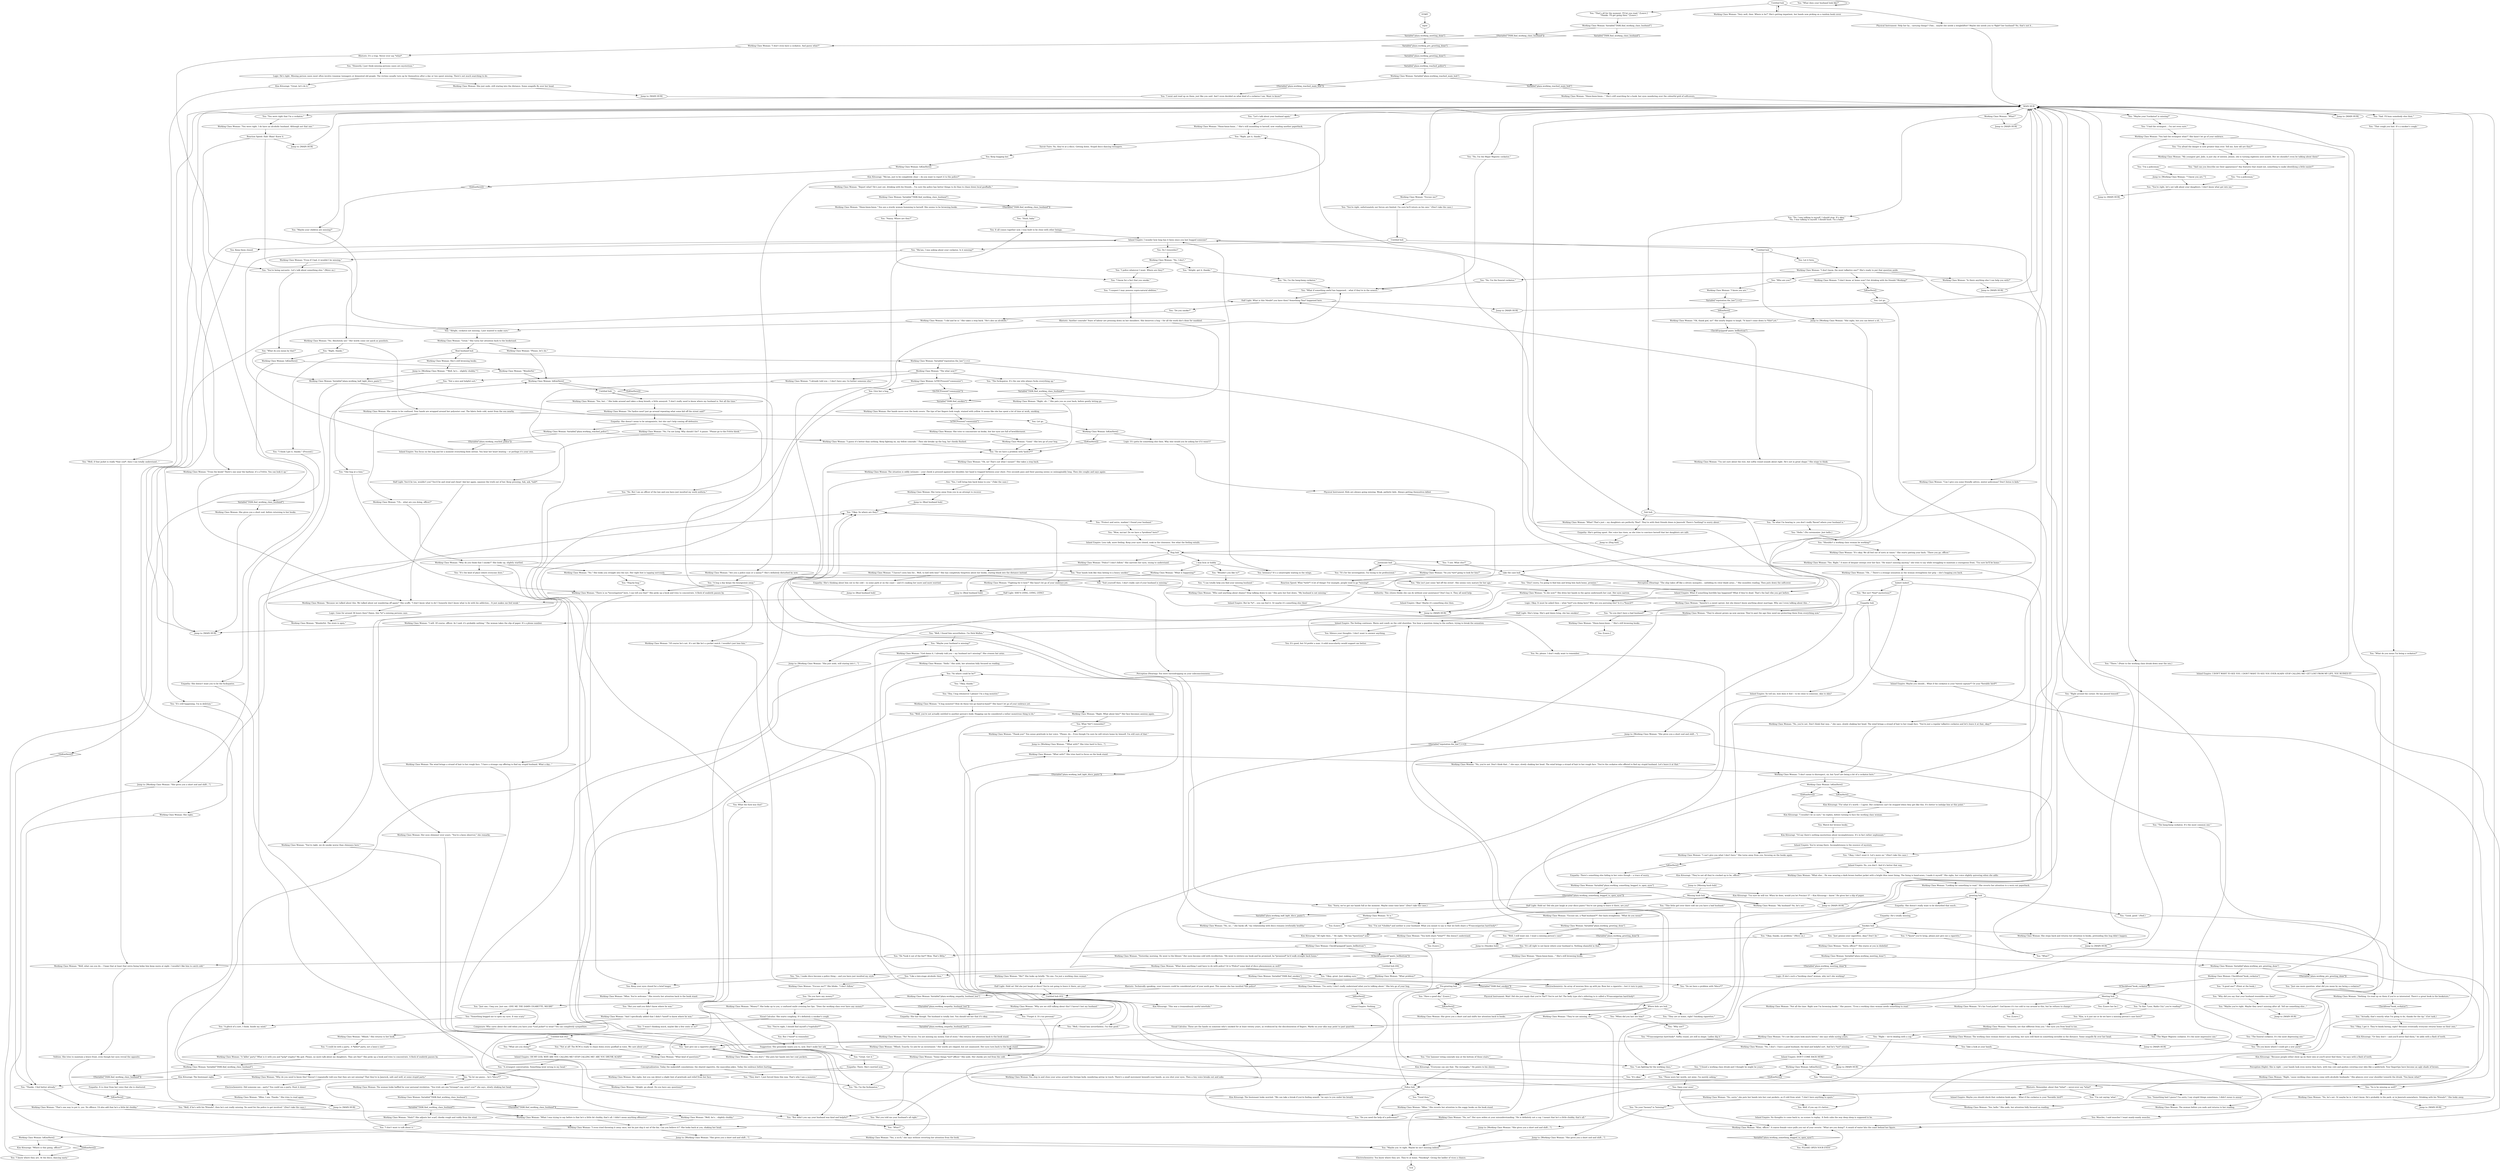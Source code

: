 # PLAZA / WORKING CLASS WOMAN
# [Aimée.] A dialogue with a woman who has a job. And a husband. And kids.
# ==================================================
digraph G {
	  0 [label="START"];
	  1 [label="input"];
	  2 [label="Empathy: She has though. The husband is totally lost. You should tell her that it's okay."];
	  3 [label="Jump to: [MAIN HUB]"];
	  4 [label="Jump to: [Real husband hub]"];
	  5 [label="Inland Empire: But he *is*... you can feel it. Or maybe it's something else then!"];
	  6 [label="Working Class Woman: IsKimHere()"];
	  7 [label="IsKimHere()", shape=diamond];
	  8 [label="!(IsKimHere())", shape=diamond];
	  9 [label="Kim Kitsuragi: \"For what it's worth -- I agree. But cockatoos can't be stopped when they get like this. It's better to indulge him at this point.\""];
	  10 [label="Physical Instrument: Kids are always going missing. Weak, pathetic kids. Always getting themselves killed."];
	  11 [label="Working Class Woman: \"Some things *are* officer.\" She nods. Her cheeks are red from the cold."];
	  12 [label="Working Class Woman: Variable[\"TASK.find_working_class_husband\"]"];
	  13 [label="Variable[\"TASK.find_working_class_husband\"]", shape=diamond];
	  14 [label="!(Variable[\"TASK.find_working_class_husband\"])", shape=diamond];
	  15 [label="You: \"Alright, got it, thanks.\""];
	  16 [label="You: \"Right, thanks.\""];
	  17 [label="You: \"The fuckupatoo. It's the one who always fucks everything up.\""];
	  18 [label="You: Do I remember?"];
	  19 [label="Working Class Woman: \"Sorry, officer?\" She stares at you in disbelief."];
	  20 [label="Working Class Woman: \"You both share *what*?\" She doesn't understand."];
	  21 [label="Working Class Woman: \"A hug monster? How do these two go hand-in-hand?\" She hasn't let go of your embrace yet."];
	  22 [label="You: \"So you don't have a bad husband?\""];
	  23 [label="You: \"But isn't *that* mysterious?\""];
	  24 [label="Inland Empire: No thoughts to come back to, no scenes to replay.. It feels calm the way deep sleep is supposed to be."];
	  25 [label="You: \"No, I was talking to myself. I should stop. It's okay.\"\n\"No, I was talking to myself. I should hush. I'm a baby.\""];
	  26 [label="Working Class Woman: \"Nothing. Go read up on them if you're so interested. There's a great book in the bookstore.\""];
	  27 [label="Jump to: [MAIN HUB]"];
	  28 [label="Jump to: [MAIN HUB]"];
	  29 [label="Working Class Woman: She gives you a short nod, before returning to her books."];
	  30 [label="Pre-greeting hub"];
	  31 [label="Working Class Woman: \"Annette's a sweet sprout, but she doesn't know anything about marriage. Why am I even talking about this...\""];
	  32 [label="You: \"Suit yourself then. I don't really care if your husband is missing.\""];
	  33 [label="Working Class Woman: \"My youngest girl, Jolie, is just shy of sixteen. Jennie, she is turning eighteen next month. But we shouldn't even be talking about them!\""];
	  34 [label="You: \"I *know* you're lying, please just give me a cigarette.\""];
	  35 [label="Hug hub"];
	  36 [label="You: Let go."];
	  37 [label="You: Silence your thoughts. I don't want to answer anything."];
	  38 [label="Working Class Woman: \"Khm, officer.\" A coarse female voice pulls you out of your reverie. \"What are you doing?\" A swash of water hits the coast behind her figure."];
	  39 [label="You: \"Well, I found him nevertheless. I'm that good.\""];
	  40 [label="Inland Empire: You're wrong there. Incompleteness is the essence of mystery."];
	  41 [label="You: [Leave.]"];
	  42 [label="You: \"It's for the investigation. I'm trying to be professional.\""];
	  43 [label="You: \"No, I'm the funeral cockatoo.\""];
	  44 [label="Working Class Woman: \"And I specifically added that I didn't *need* to know where he was.\""];
	  45 [label="You: [Leave.]"];
	  46 [label="Working Class Woman: \"What with?\" She tries hard to focus on the book stand."];
	  47 [label="Inland Empire: I wonder how long has it been since you last hugged someone?"];
	  48 [label="Working Class Woman: \"No, no!\" Her eyes widen at your misunderstanding. \"He is definitely not a cop. I meant that he's a little chubby, that's all.\""];
	  49 [label="Working Class Woman: \"You're right, we do smoke worse than chimneys here.\""];
	  50 [label="You: \"Your hands look like they belong to a heavy smoker.\""];
	  51 [label="Working Class Woman: \"Hmm-hmm-hmm...\" She's still searching for a book, her eyes wandering over the colourful grid of softcovers."];
	  52 [label="Empathy: She doesn't mean to be antagonistic, but she can't help coming off defensive."];
	  53 [label="Jump to: [Working Class Woman: \"She gives you a short nod and shift...\"]"];
	  54 [label="Empathy: She's getting upset. Her voice has risen, as she tries to convince herself that her daughters are safe."];
	  55 [label="You: \"I wasn't thinking much, maybe like a few cents or so?\""];
	  56 [label="You: \"You're right, I should find myself a *capitalist*!\""];
	  57 [label="You: \"So your *money* is *missing*?\""];
	  58 [label="You: \"Well, you're not actually entitled to another person's body. Hugging can be considered a rather monstrous thing to do.\""];
	  59 [label="Working Class Woman: \"Great.\" She turns her attention back to the bookstand."];
	  60 [label="You: \"Good, good.\" (Nod.)"];
	  61 [label="You: \"Not at all! The RCM is ready to chase down every goofball in town. We care about you!\""];
	  62 [label="Kim Kitsuragi: \"Or they don't -- and you'll never find them,\" he adds with a flash of teeth."];
	  63 [label="Working Class Woman: \"Well, what can you do... I hope that at least that extra lining helps him keep warm at night. I wouldn't like him to catch cold.\""];
	  64 [label="Missing husb hub"];
	  65 [label="Jump to: [MAIN HUB]"];
	  66 [label="You: \"Let's talk about your husband again.\""];
	  67 [label="Untitled hub"];
	  68 [label="Authority: This citizen thinks she can do without your assistance? Don't buy it. They all need help."];
	  69 [label="Reaction Speed: Hah! Blam! Knew it."];
	  70 [label="Jump to: [Working Class Woman: \"\"I know you are.\"\"]"];
	  71 [label="You: \"Maybe your children are missing?\""];
	  72 [label="You: \"Good then.\""];
	  73 [label="You: Intimacy? It's a catastrophe waiting in the wings."];
	  74 [label="You: \"So what I'm hearing is: you don't really *know* where your husband is.\""];
	  75 [label="You: \"Do we have a problem with *disco*?\""];
	  76 [label="You: \"Okay, thanks, no problem.\" (Move on.)"];
	  77 [label="You: \"This little girl over there told me you have a bad husband.\""];
	  78 [label="Working Class Woman: \"Excuse me, a *bad husband?*\" Her back straightens. \"What do you mean?\""];
	  79 [label="Police hub"];
	  80 [label="You: \"They are at home, right? Smoking cigarettes.\""];
	  81 [label="You: Take a look at your hands."];
	  82 [label="Jump to: [MAIN HUB]"];
	  83 [label="Rhetoric: Remember, about that *what* -- never-ever say *what*."];
	  84 [label="You: \"Yes, I make disco become a police thing -- and you have just insulted my style.\""];
	  85 [label="Working Class Woman: \"Money?\" She looks up to you, a confused smile crossing her lips. \"Does the working class ever have any money?\""];
	  86 [label="Visual Calculus: She starts coughing. It's definitely a smoker's cough."];
	  87 [label="Working Class Woman: \"Hmm-hmm-hmm...\" She's still browsing books."];
	  88 [label="Jump to: [Real husband hub]"];
	  89 [label="Logic: Gone for around 36 hours then? Damn, this *is* a missing persons case."];
	  90 [label="Working Class Woman: Variable[\"TASK.find_working_class_husband\"]"];
	  91 [label="Variable[\"TASK.find_working_class_husband\"]", shape=diamond];
	  92 [label="!(Variable[\"TASK.find_working_class_husband\"])", shape=diamond];
	  93 [label="You: \"I think I got it, thanks.\" (Proceed.)"];
	  94 [label="MAIN HUB"];
	  95 [label="Working Class Woman: \"No. Absolutely not.\" Her words come out quick as gunshots."];
	  96 [label="You: \"Do you need the help of a policeman?\""];
	  97 [label="Working Class Woman: \"Mhm.\" She reverts her attention to the soggy books on the book stand."];
	  98 [label="You: \"Right -- we're dealing with a cop.\""];
	  99 [label="Working Class Woman: \"You had the strangest what?\" She hasn't let go of your embrace."];
	  100 [label="You: \"It's the kind of place where everyone does.\""];
	  101 [label="You: \"Just gimme your cigarettes, okay? Don't lie.\""];
	  102 [label="greeting hub"];
	  103 [label="Working Class Woman: \"Is she now?\" She dries her hands in the apron underneath her coat. Her eyes narrow."];
	  104 [label="Working Class Woman: Variable[\"plaza.working_reached_main_hub\"]"];
	  105 [label="Variable[\"plaza.working_reached_main_hub\"]", shape=diamond];
	  106 [label="!(Variable[\"plaza.working_reached_main_hub\"])", shape=diamond];
	  107 [label="You: \"Just give me a cigarette please.\""];
	  108 [label="Half Light: You'd lie too, wouldn't you? You'd lie and steal and cheat! Ask her again, squeeze the truth out of her. Keep pressing. Ask, ask, *ask*!"];
	  109 [label="You: \"I'm not saying 'what'.\""];
	  110 [label="You: \"You were right that I'm a cockatoo.\""];
	  111 [label="Working Class Woman: \"No, he's not. Or maybe he is, I don't know. He's probably in the park, or in Jamrock somewhere. Drinking with his *friends*.\" She looks away."];
	  112 [label="Rhetoric: It's a trap. Never ever say *what*."];
	  113 [label="You: \"Is that \"Loos, Radio City\" you're reading?\""];
	  114 [label="Working Class Woman: \"Alright, go ahead. Do you have any questions?\""];
	  115 [label="Untitled hub (03)"];
	  116 [label="Jump to: [MAIN HUB]"];
	  117 [label="You: \"Have a good day.\" [Leave.]"];
	  118 [label="Electrochemistry: Did someone say... party? You could use a party. Hunt it down!"];
	  119 [label="Jump to: [MAIN HUB]"];
	  120 [label="You: \"And can you describe me their appearance? Any features that stand out, something to make identifying a little easier?\""];
	  121 [label="Working Class Woman: \"A 'killer' party? What is it with you and *pulp* staples? My god. Please, no more talk about my daughters. They are fine!\" She picks up a book and tries to concentrate. A flock of seabirds passes by."];
	  122 [label="Working Class Woman: \"Report what? He's just out, drinking with his friends... I'm sure the police has better things to do than to chase down local goofballs.\""];
	  123 [label="You: \"Maybe your *cockatoo* is missing?\""];
	  124 [label="Working Class Woman: \"Me?\" She looks up briefly. \"No one, I'm just a working class woman.\""];
	  125 [label="Working Class Woman: \"I know you are.\""];
	  126 [label="You: \"You're right, let's not talk about your daughters. I don't know what got into me.\""];
	  127 [label="You: \"The bang-bang cockatoo. It's the most common one.\""];
	  128 [label="Working Class Woman: \"I already told you -- I don't have any. Go bother someone else.\""];
	  129 [label="Working Class Woman: \"No, you don't.\" She puts her hands into her coat pockets."];
	  130 [label="Rhetoric: Another comrade! Years of labour are pressing down on her shoulders. She deserves a hug -- for all the work she's done for mankind."];
	  131 [label="Working Class Woman: She tries to concentrate on books, but her eyes are full of bewilderment."];
	  132 [label="Sub hub"];
	  133 [label="You: \"I know where they are. At the disco, dancing nasty.\""];
	  134 [label="Visual Calculus: These are the hands on someone who's smoked for at least twenty years, as evidenced by the discolouration of fingers. Marks on your skin may point to past quarrels."];
	  135 [label="Working Class Woman: \"Right, 'cause working class women come with alcoholic husbands.\" She glances over your shoulder towards the drunk. \"You know what?\""];
	  136 [label="You: \"It's okay.\""];
	  137 [label="Inland Empire: Maybe you should... What if the cockatoo is your *astral captain*? Or your *heraldic bird*?"];
	  138 [label="Meeting hub"];
	  139 [label="You: \"Right, got it, thanks.\""];
	  140 [label="Working Class Woman: \"What? That's just -- my daughters are perfectly *fine*. They're with their friends down in Jamrock! There's *nothing* to worry about.\""];
	  141 [label="Half Light: What is this *doubt* you have then? Something *has* happened here."];
	  142 [label="Working Class Woman: \"I will. Of course, officer. As I said, it's probably nothing.\" The woman takes the slip of paper. It's a phone number."];
	  143 [label="Jump to: [MAIN HUB]"];
	  144 [label="You: \"I don't want to talk about it.\""];
	  145 [label="You: \"There.\" (Point to the working class drunk down near the sea.)"];
	  146 [label="You: \"That's all for the moment. I'll let you read.\" [Leave.]\n\"Thanks. I'll get going then.\" [Leave.]"];
	  147 [label="Working Class Woman: \"What?\""];
	  148 [label="You: It all comes together now. I was built to be close with other beings."];
	  149 [label="You: \"Wouldn't you like to?\""];
	  150 [label="Working Class Woman: \"Do *police men* just go around repeating what some kid off the street said?\""];
	  151 [label="You: \"One hug at a time.\""];
	  152 [label="Perception (Hearing): You were eavesdropping on your subconsciousness."];
	  153 [label="You: PLEASE OPEN YOUR EYES!"];
	  154 [label="You: \"A strangest conversation. Something went wrong in my head.\""];
	  155 [label="Inland Empire: I DON'T WANT TO SEE YOU. I DON'T WANT TO SEE YOU EVER AGAIN! STOP CALLING ME! GET LOST FROM MY LIFE, YOU RUINED IT!"];
	  156 [label="You: \"It's still happening. I'm in delirium.\""];
	  157 [label="You: \"They don't. I just forced them this way. That's why I am a monster.\""];
	  158 [label="Working Class Woman: \"Right. What about him?\" Her face becomes anxious again."];
	  159 [label="Working Class Woman: \"Hmm-hmm-hmm...\" She's still mumbling to herself, now reading another paperback."];
	  160 [label="You: \"Just one more question: what did you mean by me being a cockatoo?\""];
	  161 [label="Working Class Woman: \"Please, let's do.\""];
	  162 [label="You: \"What do you mean by that?\""];
	  163 [label="Working Class Woman: The working class woman doesn't say anything, her eyes still fixed on something invisible in the distance. Some seagulls fly over her head."];
	  164 [label="You: \"Well, if that jacket is really *that cool*, then I can totally understand...\""];
	  165 [label="Jump to: [Working Class Woman: \"She gives you a short nod and shift...\"]"];
	  166 [label="Working Class Woman: IsKimHere()"];
	  167 [label="IsKimHere()", shape=diamond];
	  168 [label="!(IsKimHere())", shape=diamond];
	  169 [label="Working Class Woman: \"Wonderful.\""];
	  170 [label="Empathy: There. She's worried now."];
	  171 [label="Empathy: She's thinking about him out in the cold -- in some park or on the coast -- and it's making her more and more worried."];
	  172 [label="Volition: She tries to maintain a brave front, even though her eyes reveal the opposite."];
	  173 [label="Jump to: [Working Class Woman: \"\"What with?\" She tries hard to focu...\"]"];
	  174 [label="You: \"I'm a policeman.\""];
	  175 [label="Working Class Woman: \"Are you a police man or a nanny?\" She's definitely disturbed by now."];
	  176 [label="You: \"Protect and serve, madam! I found your husband.\""];
	  177 [label="Jump to: [MAIN HUB]"];
	  178 [label="You: \"But you said you didn't know where he was.\""];
	  179 [label="Working Class Woman: \"Hello.\" She nods, her attention fully focused on reading."];
	  180 [label="You: \"Shouldn't a working class woman be working?\""];
	  181 [label="Kim Kitsuragi: \"Everyone can see that. The rectangles.\" He points to his sleeve."];
	  182 [label="Working Class Woman: \"Oh, thank god, no!\" She nearly begins to laugh. \"It hasn't come down to *this* yet.\""];
	  183 [label="Working Class Woman: The woman looks baffled by your personal revelation. \"You truly are one *strange* cop, aren't you?\" she says, slowly shaking her head."];
	  184 [label="You: \"Do you know where I could get a new pack?\""];
	  185 [label="Kim Kitsuragi: \"All right then...\" He sighs. \"He has *questions* now.\""];
	  186 [label="Jump to: [Smokes hub]"];
	  187 [label="Working Class Woman: \"Because we talked about this. We talked about not wandering off again!\" She scoffs. \"I don't know what to do! I honestly don't know what to do with his addiction... It just makes me feel weak.\""];
	  188 [label="Working Class Woman: \"What does anything I said have to do with police? Or is *Police* some kind of disco phenomenon as well?\""];
	  189 [label="Working Class Woman: \"I haven't seen him for... Well, to hell with him!\" She has completely forgotten about her books, staring blank into the distance instead."];
	  190 [label="Jump to: [MAIN HUB]"];
	  191 [label="Working Class Woman: \"Mhmh. Exactly. Go ask for an investment.\" Her words are clipped, but not unamused. Her eyes turn back to the book stand."];
	  192 [label="You: But I *need* to remember."];
	  193 [label="Jump to: [MAIN HUB]"];
	  194 [label="You: \"But didn't you say your husband was kind and helpful?\""];
	  195 [label="Jump to: [MAIN HUB]"];
	  196 [label="Working Class Woman: IsKimHere()"];
	  197 [label="IsKimHere()", shape=diamond];
	  198 [label="!(IsKimHere())", shape=diamond];
	  199 [label="Untitled hub"];
	  200 [label="Jump to: [Working Class Woman: \"\"Well, he's... slightly chubby.\"\"]"];
	  201 [label="You: \"Maybe you're right. Maybe they aren't missing after all. Tell me something else...\""];
	  202 [label="Jump to: [MAIN HUB]"];
	  203 [label="Physical Instrument: Wait! Did she just imply that you're *fat*? You're not fat! The body type she's referring to is called a *Franconigerian hard-body*."];
	  204 [label="Working Class Woman: \"I even tried throwing it away once, but he just dug it out of the bin. Can you believe it?\" She looks back at you, shaking her head."];
	  205 [label="Working Class Woman: \"Mhmh.\" She returns to her book."];
	  206 [label="You: \"No, I'm the bang-bang cockatoo.\""];
	  207 [label="You: \"Who are you?\""];
	  208 [label="You: \"So where could he be?\""];
	  209 [label="Working Class Woman: \"My husband? No, he's not.\""];
	  210 [label="Working Class Woman: \"God damn it, I already told you -- my husband isn't missing!\" She crosses her arms."];
	  211 [label="You: \"Wow, ma'am! Do we have a *problem* here?\""];
	  212 [label="Working Class Woman: \"Why are we still talking about this? I haven't lost my husband.\""];
	  213 [label="Working Class Woman: \"Who said anything about shame? Stop talking down to me.\" She puts her foot down. \"My husband is not missing.\""];
	  214 [label="Working Class Woman: \"Yesterday morning. He went to the library.\" Her eyes become cold with recollection. \"He went to retrieve my book and he promised, he *promised* he'd walk straight back home.\""];
	  215 [label="You: \"Why not?\""];
	  216 [label="Kim Kitsuragi: \"Great, let's do it.\""];
	  217 [label="Inland Empire: No, you don't. And it's better that way."];
	  218 [label="Working Class Woman: \"No, I don't.\""];
	  219 [label="Working Class Woman: \"I did and he is.\" She takes a step back. \"He's also an alcoholic.\""];
	  220 [label="You: \"What?\""];
	  221 [label="You: \"Honestly, I just think missing persons cases are mysterious.\""];
	  222 [label="Working Class Woman: \"Well, he's... slightly chubby.\""];
	  223 [label="Working Class Woman: Variable[\"plaza.working_half_light_disco_pants\"]"];
	  224 [label="Variable[\"plaza.working_half_light_disco_pants\"]", shape=diamond];
	  225 [label="!(Variable[\"plaza.working_half_light_disco_pants\"])", shape=diamond];
	  226 [label="Jump to: [Working Class Woman: \"She gives you a short nod and shift...\"]"];
	  227 [label="Savoir Faire: No, they're at a disco. Getting down. Stupid disco dancing teenagers."];
	  228 [label="Logic: Okay. It must be asked then -- what *are* you doing here? Why are you pursuing this? Is it a *hunch*?"];
	  229 [label="Working Class Woman: Variable[\"TASK.find_working_class_husband\"]"];
	  230 [label="Variable[\"TASK.find_working_class_husband\"]", shape=diamond];
	  231 [label="!(Variable[\"TASK.find_working_class_husband\"])", shape=diamond];
	  232 [label="Working Class Woman: \"Why do you need to know this? Haven't I repeatedly told you that they are not missing? That they're in Jamrock, safe and well, at some stupid party.\""];
	  233 [label="You: \"I'm a policeman.\""];
	  234 [label="You: \"I'm not *chubby* and neither is your husband. What you meant to say is that we both share a *Franconigerian hard-body*.\""];
	  235 [label="You: \"Like a late-stage alcoholic then.\""];
	  236 [label="Working Class Woman: \"It's not like yours look much better,\" she says while eyeing yours."];
	  237 [label="You: \"She isn't just some 'kid off the street'. She seems very mature for her age.\""];
	  238 [label="Working Class Woman: Variable[\"plaza.working_reached_police\"]"];
	  239 [label="Variable[\"plaza.working_reached_police\"]", shape=diamond];
	  240 [label="!(Variable[\"plaza.working_reached_police\"])", shape=diamond];
	  241 [label="Working Class Woman: \"I guess it's better than nothing. Keep fighting on, my fellow comrade.\" Then she breaks up the hug, her cheeks flushed."];
	  242 [label="hubert hubert"];
	  243 [label="Perception (Sight): She is right -- your hands look even worse than hers, with tiny cuts and gushes covering your skin like a spiderweb. Your fingertips have become an ugly shade of brown."];
	  244 [label="You: Muscles, I said muscles! I want manly-manly muscles."];
	  245 [label="You: Keep them closed."];
	  246 [label="Conceptualization: Today the makeshift consolations: the shared cigarette, the masculine jokes. Today the embrace before hurting."];
	  247 [label="Working Class Woman: \"Yes. Right.\" A wave of despair sweeps over her face. \"He wasn't missing anyway,\" she tries to say while struggling to maintain a courageous front, \"I'm sure he'll be home.\""];
	  248 [label="Working Class Woman: \"It is.\""];
	  249 [label="You: \"So is he missing as well?\""];
	  250 [label="You: \"Alright, cockatoo not missing. I just wanted to make sure.\""];
	  251 [label="You: \"You're being sarcastic. Let's talk about something else.\" (Move on.)"];
	  252 [label="You: Let it form."];
	  253 [label="You: \"Well, I found him nevertheless. I'm Dick Mullen.\""];
	  254 [label="Composure: Who cares about the cold when you have your *cool jacket* to wear? You can completely sympathize."];
	  255 [label="You: [Leave.]"];
	  256 [label="Working Class Woman: \"Yes, but...\" She looks around and takes a deep breath, a little annoyed. \"I don't really need to know where my husband is. Not all the time.\""];
	  257 [label="You: \"Hello.\" (No ceremonies. Just hello.)"];
	  258 [label="You: [Leave her be.]"];
	  259 [label="Working Class Woman: \"Not all the time. Right now I'm browsing books.\" She pauses. \"Even a working class woman needs something to read.\""];
	  260 [label="Working Class Woman: \"It's okay. We all feel out of sorts at times.\" She starts patting your back. \"There you go, officer.\""];
	  261 [label="You: \"So let me guess... he's *disco*?\""];
	  262 [label="You: \"The Major Majestic cockatoo. It's the most impressive one.\""];
	  263 [label="You: \"Not a nice and helpful sort.\""];
	  264 [label="Working Class Woman: Variable[\"plaza.working_greeting_done\"]"];
	  265 [label="Variable[\"plaza.working_greeting_done\"]", shape=diamond];
	  266 [label="!(Variable[\"plaza.working_greeting_done\"])", shape=diamond];
	  267 [label="You: \"Well, I still want one. I want a missing person's case!\""];
	  268 [label="You: \"Okay, I don't want it. Let's move on.\" (Don't take the case.)"];
	  269 [label="Working Class Woman: \"I can't give you what I don't have.\" She turns away from you, focusing on the books again."];
	  270 [label="You: \"Something begged me to open my eyes. It was scary.\""];
	  271 [label="Working Class Woman: You step in and close your arms around this foreign body, wandering astray in touch. There's a small movement beneath your hands, as you shut your eyes. Then a tiny voice breaks out and asks:"];
	  272 [label="You: What the fuck was that?"];
	  273 [label="Working Class Woman: IsKimHere()"];
	  274 [label="IsKimHere()", shape=diamond];
	  275 [label="!(IsKimHere())", shape=diamond];
	  276 [label="You: \"Phenomenal.\""];
	  277 [label="Empathy: She doesn't really want to be disturbed that much..."];
	  278 [label="Half Light: Hold on! Did she just laugh at disco? You're not going to leave it there, are you?"];
	  279 [label="Untitled hub (04)"];
	  280 [label="Where kids are hub"];
	  281 [label="You: Keep hugging her."];
	  282 [label="Working Class Woman: \"Uh... what are you doing, officer?\""];
	  283 [label="You: \"Yes, I will bring him back home to you.\" (Take the case.)"];
	  284 [label="You: \"Great. Got it.\""];
	  285 [label="Real husband hub"];
	  286 [label="You: \"Okay. So where are they?\""];
	  287 [label="Working Class Woman: She seems to be confused. Your hands are wrapped around her polyester coat. The fabric feels cold, moist from the sea nearby."];
	  288 [label="Working Class Woman: \"Fighting for it how?\" She hasn't let go of your embrace yet."];
	  289 [label="You: \"Those were her words, not mine. I'm merely asking.\""];
	  290 [label="Working Class Woman: \"No, I'm not lying. Why should I lie?\" A pause. \"Please go to the Frittte kiosk.\""];
	  291 [label="You: \"What?\""];
	  292 [label="Working Class Woman: \"No, sorry,\" she puts her hands into her coat pockets, as if cold from wind. \"I don't have anything to spare.\""];
	  293 [label="Untitled hub (02)"];
	  294 [label="Working Class Woman: Variable[\"TASK.find_working_class_husband\"]"];
	  295 [label="Variable[\"TASK.find_working_class_husband\"]", shape=diamond];
	  296 [label="!(Variable[\"TASK.find_working_class_husband\"])", shape=diamond];
	  297 [label="Working Class Woman: \"Hmm-hmm-hmm.\" You see a sturdy woman humming to herself. She seems to be browsing books."];
	  298 [label="Logic: If she's such a *working class* woman, why isn't she working?"];
	  299 [label="Empathy: He's totally missing."];
	  300 [label="Inland Empire: DON'T COME BACK HERE!"];
	  301 [label="You: \"But you told me your husband's all right.\""];
	  302 [label="Empathy: She doesn't want you to be the fuckupatoo."];
	  303 [label="Working Class Woman: \"I don't mean to disrespect, sir, but *you* are being a bit of a cockatoo here.\""];
	  304 [label="You: \"I had the strangest... I'm not even sure.\""];
	  305 [label="Working Class Woman: \"Police? I don't follow.\" She narrows her eyes, trying to understand."];
	  306 [label="Working Class Woman: \"Oh, no! That's not what I meant!\" She takes a step back."];
	  307 [label="You: Keep your eyes closed for a brief longer."];
	  308 [label="i wan bcm ur hubby"];
	  309 [label="Working Class Woman: Variable[\"TASK.find_smokes\"]"];
	  310 [label="Variable[\"TASK.find_smokes\"]", shape=diamond];
	  311 [label="!(Variable[\"TASK.find_smokes\"])", shape=diamond];
	  312 [label="Working Class Woman: \"I'm sorry, I don't really understand what you're talking about.\" She lets go of your hug."];
	  313 [label="You: \"A glitch of a sort, I think. Inside my mind.\""];
	  314 [label="You: \"I'm afraid the danger is now greater than ever. Tell me, how old are they?\""];
	  315 [label="You: \"Do you smoke?\""];
	  316 [label="Working Class Woman: \"Excuse me?\""];
	  317 [label="Working Class Woman: \"You were right. I do have an alcoholic husband. Although not that one.\""];
	  318 [label="Working Class Woman: The woman before you nods and returns to her reading."];
	  319 [label="Working Class Woman: \"I don't even have a cockatoo. And guess what?\""];
	  320 [label="Working Class Woman: \"Even if I had, it wouldn't be missing.\""];
	  321 [label="Working Class Woman: \"Yes, a sci-fi,\" she says without reverting her attention from the book."];
	  322 [label="You: \"Kim, is it just me or do we have a missing person's case here?\""];
	  323 [label="You: \"Don't worry, I'm going to find him and bring him back home, promise.\""];
	  324 [label="Jump to: [Working Class Woman: \"She just nods, still staring into t...\"]"];
	  325 [label="Untitled hub"];
	  326 [label="Kim Kitsuragi: \"I wouldn't be so sure,\" he replies, before turning to face the working class woman."];
	  327 [label="Working Class Woman: \"Honestly, not that different from you.\" She eyes you from head to toe."];
	  328 [label="You: \"What does your husband look like?\""];
	  329 [label="Working Class Woman: Variable[\"reputation.the_law\"] >=2"];
	  330 [label="Variable[\"reputation.the_law\"] >=2", shape=diamond];
	  331 [label="!(Variable[\"reputation.the_law\"] >=2)", shape=diamond];
	  332 [label="Working Class Woman: \"The what now?!\""];
	  333 [label="You: \"What if something awful has happened... what if they're in the sewers.\""];
	  334 [label="Working Class Woman: \"They're not missing, sir.\""];
	  335 [label="You: \"I know for a fact that you smoke.\""];
	  336 [label="You: \"I police whatever I want. Where are they?\""];
	  337 [label="You: \"A hug a day keeps the bourgeoisie away.\""];
	  338 [label="Half Light: SHE'S LYING, LYING, LYING!"];
	  339 [label="Working Class Woman: Variable[\"plaza.working_meeting_done\"]"];
	  340 [label="Variable[\"plaza.working_meeting_done\"]", shape=diamond];
	  341 [label="!(Variable[\"plaza.working_meeting_done\"])", shape=diamond];
	  342 [label="Working Class Woman: Variable[\"plaza.working_pre_greeting_done\"]"];
	  343 [label="Variable[\"plaza.working_pre_greeting_done\"]", shape=diamond];
	  344 [label="!(Variable[\"plaza.working_pre_greeting_done\"])", shape=diamond];
	  345 [label="Working Class Woman: CheckItem(\"book_cockatoo\")"];
	  346 [label="CheckItem(\"book_cockatoo\")", shape=diamond];
	  347 [label="!(CheckItem(\"book_cockatoo\"))", shape=diamond];
	  348 [label="You: \"A good one?\" (Point at the book.)"];
	  349 [label="Working Class Woman: \"It's his *cool jacket*. God knows it's too cold to run around in this, but he refuses to change.\""];
	  350 [label="Working Class Woman: \"Looking for something to read.\" She reverts her attention to a worn out paperback."];
	  351 [label="Inland Empire: OH MY GOD, WHY ARE YOU CALLING ME? STOP CALLING ME! ARE YOU DRUNK AGAIN?"];
	  352 [label="Suggestion: She genuinely wants you to, now. Don't make her ask."];
	  353 [label="Reaction Speed: What *with*? A lot of things! For example, people tend to go *missing*."];
	  354 [label="Working Class Woman: \"No, you're not. Don't think that...\" she says, slowly shaking her head. The wind brings a strand of hair to her rough face. \"You're the cockatoo who offered to find my stupid husband. Let's leave it at that.\""];
	  355 [label="Working Class Woman: \"Right, uh...\" She pats you on your back, before gently letting go."];
	  356 [label="You: \"No, I'm the fuckupatoo.\""];
	  357 [label="Working Class Woman: \"I don't know, at home now? Out drinking with his friends? Working?\""];
	  358 [label="You: \"Okay, thanks.\""];
	  359 [label="Half Light: Hold on! Did she just laugh at your disco pants? You're not going to leave it there, are you?"];
	  360 [label="Working Class Woman: \"I'm not sure about the rest, but softly round sounds about right. He's not in great shape.\" She stops to think."];
	  361 [label="Working Class Woman: \"No, I don't. I have a good husband, the kind and helpful sort. And he's *not* missing.\""];
	  362 [label="Working Class Woman: \"Hmm-hmm-hmm...\" She's still browsing books."];
	  363 [label="You: \"I went and read up on them, just like you said. And I even decided on what kind of a cockatoo I am. Want to know?\""];
	  364 [label="You: \"You're right, unfortunately our forces are limited. I'm sure he'll return on his own.\" (Don't take the case.)"];
	  365 [label="You: \"What are you doing?\""];
	  366 [label="Working Class Woman: Variable[\"plaza.working_empathy_husband_lost\"]"];
	  367 [label="Variable[\"plaza.working_empathy_husband_lost\"]", shape=diamond];
	  368 [label="!(Variable[\"plaza.working_empathy_husband_lost\"])", shape=diamond];
	  369 [label="You: \"Just one, I beg you. Just one. GIVE ME THE DAMN CIGARETTE, MA'AM!\""];
	  370 [label="Working Class Woman: She steps back and returns her attention to books, pretending this hug didn't happen."];
	  371 [label="Working Class Woman: IsKimHere()"];
	  372 [label="IsKimHere()", shape=diamond];
	  373 [label="!(IsKimHere())", shape=diamond];
	  374 [label="Logic: It's gotta be something else then. Why else would you be asking her if it wasn't?"];
	  375 [label="You: \"Forget it. It's too personal.\""];
	  376 [label="Working Class Woman: \"No, you're not. Don't think that way...\" she says, slowly shaking her head. The wind brings a strand of hair to her rough face. \"You're just a regular talkative cockatoo and let's leave it at that, okay?\""];
	  377 [label="Empathy: It is clear from her voice that she is shattered."];
	  378 [label="Working Class Woman: \"Oh...\" There's a strange sensation as the woman strengthens her grip -- she's hugging you back."];
	  379 [label="Working Class Woman: \"There is no *investigation* here, I can tell you that!\" She picks up a book and tries to concentrate. A flock of seabirds passes by."];
	  380 [label="justincase hub"];
	  381 [label="Working Class Woman: \"Mhm, I see. Thanks.\" She tries to read again."];
	  382 [label="Electrochemistry: An array of neurons fires up with joy. Bum her a cigarette -- lest it turn to pain."];
	  383 [label="Working Class Woman: Her hands move over the book covers. The tips of her fingers look rough, stained with yellow. It seems like she has spent a lot of time at work, smoking."];
	  384 [label="Kim Kitsuragi: \"I'd say there's nothing mysterious about incompleteness. It's in fact rather unpleasant.\""];
	  385 [label="Empathy hub"];
	  386 [label="Working Class Woman: \"No! No-no-no. I'm not missing my money. End of story.\" She returns her attention back to the book stand."];
	  387 [label="Jump to: [Working Class Woman: \"She gives you a short nod and shift...\"]"];
	  388 [label="You: \"That cough you had. It's a smoker's cough.\""];
	  389 [label="Working Class Woman: Her eyes shimmer over yours. \"You're a keen observer,\" she remarks."];
	  390 [label="You: \"What do you mean I'm being a cockatoo?\""];
	  391 [label="You: \"Ma'am, I was asking about your cockatoo. Is it missing?\""];
	  392 [label="Untitled hub"];
	  393 [label="Working Class Woman: \"Yes, hello.\" She nods, her attention fully focused on reading."];
	  394 [label="You: \"Why did you say that your husband resembles me then?\""];
	  395 [label="Kim Kitsuragi: \"This was a tremendously useful interlude.\""];
	  396 [label="Working Class Woman: She gives you a short nod and shifts her attention back to books."];
	  397 [label="You: \"Maybe you´re right. Maybe he isn't missing indeed.\""];
	  398 [label="Working Class Woman: \"Of course he's not. It's not like he's a pocket watch. I wouldn't just lose him.\""];
	  399 [label="Electrochemistry: You know where they are. They're at home. *Smoking*. Giving the ladder of vices a chance."];
	  400 [label="Jump to: [Working Class Woman: \"She gives you a short nod and shift...\"]"];
	  401 [label="Jump to: [MAIN HUB]"];
	  402 [label="Half Light: She's lying. She's god damn lying, she has smokes!"];
	  403 [label="Working Class Woman: The wind brings a strand of hair to her rough face. \"I have a strange cop offering to find my stupid husband. What a day...\""];
	  404 [label="Working Class Woman: \"Hmh?\" She adjusts her scarf, cheeks rough and ruddy from the wind."];
	  405 [label="Jump to: [MAIN HUB]"];
	  406 [label="You: \"I could do with a party.. A *killer* party, not a lame-o one!\""];
	  407 [label="Working Class Woman: \"So you *are* going to look for him?\""];
	  408 [label="You: \"Hush, baby.\""];
	  409 [label="Inland Empire: So tell me, how does it feel -- to be close to someone, skin to skin?"];
	  410 [label="Working Class Woman: \"I don't know, the most talkative one?\" She's ready to put that question aside."];
	  411 [label="Working Class Woman: \"From the kiosk? There's one near the harbour, it's a Frittte. You can look it up.\""];
	  412 [label="Kim Kitsuragi: \"Because people either show up on their own or you'll never find them,\" he says with a flash of teeth."];
	  413 [label="You: \"*Franconigerian hard-body*. Softly round, yet still in shape. Ladies dig it.\""];
	  414 [label="You: [Leave.]"];
	  415 [label="Kim Kitsuragi: The lieutenant looks worried. \"We can take a break if you're feeling unwell,\" he says to you under his breath."];
	  416 [label="Inland Empire: Nothing."];
	  417 [label="Working Class Woman: \"Thank you!\" You sense gratitude in her voice. \"Please, do... Even though I'm sure he will return home by himself. I'm still sure of that.\""];
	  418 [label="Working Class Woman: She turns away from you in an attempt to recover."];
	  419 [label="Working Class Woman: \"Wonderful. The store is open.\""];
	  420 [label="You: \"Okay, I get it. They're kinda boring, right? Because eventually everyone returns home on their own.\""];
	  421 [label="Working Class Woman: She just nods, still staring into the distance. Some seagulls fly over her head."];
	  422 [label="Working Class Woman: \"What I was trying to say before is that he's a little bit chubby, that's all. I didn't mean anything offensive!\""];
	  423 [label="Working Class Woman: The situation is oddly intimate -- your cheek is pressed against her shoulder, her hand is trapped between your chest. Five seconds pass and their passing seems so unimaginably long. Then she coughs and says again:"];
	  424 [label="Working Class Woman: IsKimHere()"];
	  425 [label="IsKimHere()", shape=diamond];
	  426 [label="!(IsKimHere())", shape=diamond];
	  427 [label="Kim Kitsuragi: \"Ma'am, just to be completely clear -- do you want to report it to the police?\""];
	  428 [label="You: Watch her browse books."];
	  429 [label="You: \"No, I'm the Major Majestic cockatoo.\""];
	  430 [label="Working Class Woman: \"Is there anything else I can help you with?\""];
	  431 [label="You: \"Do we have a problem with *police*?\""];
	  432 [label="Rhetoric: Technically speaking, your trousers could be considered part of your work gear. This means she has insulted *the police*."];
	  433 [label="Working Class Woman: \"No, no...\" she backs off, \"my relationship with disco remains irrefutably healthy.\""];
	  434 [label="You: \"The funeral cockatoo. It's the most depressing one.\""];
	  435 [label="Working Class Woman: IsTHCPresent(\"communist\")"];
	  436 [label="IsTHCPresent(\"communist\")", shape=diamond];
	  437 [label="!(IsTHCPresent(\"communist\"))", shape=diamond];
	  438 [label="You: Give her a hug."];
	  439 [label="Working Class Woman: \"Can I give you some friendly advice, mister policeman? Don't listen to kids.\""];
	  440 [label="You: Open your eyes!"];
	  441 [label="You: \"I found a working class drunk and I thought he might be yours.\""];
	  442 [label="Working Class Woman: Variable[\"plaza.working_something_begged_to_open_eyes\"]"];
	  443 [label="Variable[\"plaza.working_something_begged_to_open_eyes\"]", shape=diamond];
	  444 [label="!(Variable[\"plaza.working_something_begged_to_open_eyes\"])", shape=diamond];
	  445 [label="Kim Kitsuragi: \"I'm sure he will too. When he does, would you let Precinct 57 -- Kim Kitsuragi -- know.\" He gives her a slip of paper."];
	  446 [label="You: \"Well, if he's with his *friends*, then he's not really missing. No need for the police to get involved.\" (Don't take the case.)"];
	  447 [label="Perception (Hearing): \"The ship takes off like a silvery mosquito... unfolding its rotor blade arms...\" She mumbles reading. Then puts down the softcover."];
	  448 [label="You: \"Nanny. Where are they?\""];
	  449 [label="You: No, please. I don't really want to remember."];
	  450 [label="You: \"Right around the corner. He has pissed himself.\""];
	  451 [label="Working Class Woman: \"Very well, then. Where is he?\" She's getting impatient, her hands now picking on a random book cover."];
	  452 [label="You: \"Maybe your husband is missing?\""];
	  453 [label="You: \"No. But I am an officer of the law and you have just insulted my work uniform.\""];
	  454 [label="You: \"Okay, great. Just making sure.\""];
	  455 [label="You: \"When did you last see him?\""];
	  456 [label="Working Class Woman: She's still browsing books."];
	  457 [label="Inland Empire: You focus on the hug and for a moment everything feels serene. You hear her heart beating -- or perhaps it's your own."];
	  458 [label="You: It's good, but I'd prefer a man. A solid muscularity would support me better."];
	  459 [label="Working Class Woman: \"What is happening?\""];
	  460 [label="You: \"Something bad I guess? I'm sorry, I say stupid things sometimes, I didn't mean to annoy.\""];
	  461 [label="Inland Empire: Maybe you should check that cockatoo book again... What if the cockatoo is your *heraldic bird*?"];
	  462 [label="You: \"Actually, that's exactly what I'm going to do, thanks for the tip.\" (Get task.)"];
	  463 [label="Jump to: [Working Class Woman: \"She sighs, but you can detect a sli...\"]"];
	  464 [label="Working Class Woman: \"What kind of questions?\""];
	  465 [label="Working Class Woman: CheckEquipped(\"pants_bellbottom\")"];
	  466 [label="CheckEquipped(\"pants_bellbottom\")", shape=diamond];
	  467 [label="!(CheckEquipped(\"pants_bellbottom\"))", shape=diamond];
	  468 [label="You: \"He *took it out of the bin*? Wow. That's filthy.\""];
	  469 [label="Working Class Woman: IsKimHere()"];
	  470 [label="IsKimHere()", shape=diamond];
	  471 [label="!(IsKimHere())", shape=diamond];
	  472 [label="Kim Kitsuragi: \"Where is this going, officer?\""];
	  473 [label="You: Let go."];
	  474 [label="Working Class Woman: \"They're almost grown up now anyway. They're past the age they need me protecting them from everything now.\""];
	  475 [label="Jump to: [Hug hub]"];
	  476 [label="You: \"Sorry, we've got our hands full at the moment. Maybe some time later.\" (Don't take the case.)"];
	  477 [label="You: \"Our hammer toting comrade was at the bottom of those stairs.\""];
	  478 [label="Physical Instrument: Help her by... carrying things? Uhm... maybe she needs a weightlifter? Maybe she needs you to *fight* her husband? No, that's not it..."];
	  479 [label="Inland Empire: Okay! Maybe it's something else then."];
	  480 [label="Working Class Woman: \"Good.\" She lets go of your hug."];
	  481 [label="Working Class Woman: \"That's one way to put it, yes. No offence. I'd also add that he's a little bit chubby.\""];
	  482 [label="Working Class Woman: \"Excuse me?!\" She blinks. \"I don't follow.\""];
	  483 [label="You: \"I am fighting for the working class.\""];
	  484 [label="You: \"I see. What else?\""];
	  485 [label="Working Class Woman: \"What problem?\""];
	  486 [label="Inland Empire: Less talk, more feeling. Keep your eyes closed, soak in the closeness. See what the feeling entails."];
	  487 [label="Working Class Woman: \"Why do you think that I smoke?\" She looks up, slightly startled."];
	  488 [label="You: \"I suspect I may possess supra-natural abilities.\""];
	  489 [label="Working Class Woman: \"No.\" She looks you straight into the eye. Her right foot is tapping nervously."];
	  490 [label="You: \"I can totally help you find your missing husband.\""];
	  491 [label="You: \"Hug-by-hug.\""];
	  492 [label="Jump to: [Real husband hub]"];
	  493 [label="You: What *do* I remember?"];
	  494 [label="Kim Kitsuragi: \"They're not all they're cracked up to be, officer.\""];
	  495 [label="Logic: He's right. Missing person cases most often involve runaway teenagers or demented old people. The victims usually turn up by themselves after a day or two spent missing. There's not much searching to do."];
	  496 [label="Jump to: [Missing husb hub]"];
	  497 [label="Smokes hub"];
	  498 [label="Inland Empire: The feeling continues. Warm and comfy on the cold shoreline. You hear a question rising to the surface, trying to break the sensation."];
	  499 [label="Working Class Woman: \"Mhm. You're welcome.\" She reverts her attention back to the book stand."];
	  500 [label="You: \"Hey, I hug whomever I please! I'm a hug monster.\""];
	  501 [label="Working Class Woman: She sighs."];
	  502 [label="You: \"It's all right to not know where your husband is. Nothing shameful in that.\""];
	  503 [label="Jump to: [MAIN HUB]"];
	  504 [label="You: \"Thanks. I feel better already.\""];
	  505 [label="Kim Kitsuragi: The lieutenant sighs."];
	  506 [label="Empathy: There's something else hiding in her voice though -- a trace of worry."];
	  507 [label="You: \"Do you have any money?\""];
	  508 [label="You: \"Sad. I'll bum somebody else then.\""];
	  509 [label="You: Well, if you say it's better..."];
	  510 [label="Working Class Woman: \"What else... He was wearing a dark brown leather jacket with a bright blue inner lining. The lining is hand-sewn, I made it myself.\" She sighs, her voice slightly quivering when she adds:"];
	  511 [label="take the case hub"];
	  512 [label="Working Class Woman: She sighs, but you can detect a slight hint of gratitude and relief from her face."];
	  513 [label="Inland Empire: What if something horrible has happened? What if they're dead. That's the bad vibe you got before."];
	  0 -> 1
	  1 -> 340
	  2 -> 367
	  3 -> 94
	  4 -> 286
	  5 -> 65
	  6 -> 8
	  6 -> 7
	  7 -> 9
	  8 -> 326
	  9 -> 326
	  10 -> 65
	  11 -> 194
	  12 -> 13
	  12 -> 14
	  13 -> 404
	  14 -> 194
	  15 -> 206
	  16 -> 166
	  17 -> 230
	  18 -> 218
	  19 -> 339
	  20 -> 414
	  21 -> 58
	  21 -> 158
	  22 -> 362
	  23 -> 385
	  24 -> 38
	  25 -> 132
	  26 -> 346
	  27 -> 94
	  28 -> 94
	  29 -> 116
	  30 -> 117
	  30 -> 181
	  30 -> 366
	  31 -> 22
	  32 -> 213
	  33 -> 120
	  34 -> 291
	  35 -> 305
	  35 -> 308
	  35 -> 484
	  35 -> 501
	  36 -> 371
	  37 -> 458
	  38 -> 443
	  39 -> 452
	  40 -> 268
	  40 -> 269
	  42 -> 380
	  43 -> 333
	  44 -> 254
	  44 -> 39
	  46 -> 354
	  47 -> 450
	  47 -> 18
	  47 -> 245
	  48 -> 204
	  49 -> 107
	  50 -> 237
	  51 -> 94
	  52 -> 290
	  52 -> 238
	  53 -> 397
	  54 -> 475
	  55 -> 293
	  56 -> 192
	  57 -> 387
	  58 -> 356
	  59 -> 161
	  59 -> 285
	  60 -> 249
	  61 -> 464
	  62 -> 243
	  63 -> 172
	  64 -> 209
	  64 -> 77
	  64 -> 359
	  65 -> 94
	  66 -> 159
	  67 -> 146
	  67 -> 451
	  67 -> 478
	  68 -> 479
	  69 -> 250
	  69 -> 195
	  69 -> 302
	  70 -> 126
	  71 -> 95
	  72 -> 97
	  73 -> 47
	  74 -> 257
	  75 -> 434
	  76 -> 502
	  77 -> 78
	  78 -> 264
	  79 -> 72
	  79 -> 96
	  79 -> 415
	  80 -> 141
	  81 -> 244
	  82 -> 94
	  83 -> 461
	  83 -> 292
	  83 -> 109
	  84 -> 307
	  85 -> 86
	  86 -> 56
	  86 -> 509
	  86 -> 55
	  87 -> 30
	  88 -> 286
	  89 -> 419
	  90 -> 91
	  90 -> 92
	  92 -> 319
	  93 -> 295
	  94 -> 66
	  94 -> 453
	  94 -> 71
	  94 -> 429
	  94 -> 110
	  94 -> 177
	  94 -> 147
	  94 -> 316
	  94 -> 439
	  94 -> 123
	  94 -> 508
	  95 -> 16
	  95 -> 287
	  96 -> 46
	  97 -> 96
	  98 -> 48
	  99 -> 145
	  99 -> 314
	  99 -> 155
	  100 -> 49
	  101 -> 19
	  102 -> 234
	  102 -> 60
	  102 -> 277
	  103 -> 31
	  104 -> 105
	  104 -> 106
	  105 -> 51
	  106 -> 363
	  107 -> 129
	  108 -> 187
	  109 -> 318
	  110 -> 317
	  111 -> 190
	  112 -> 251
	  112 -> 221
	  113 -> 322
	  114 -> 286
	  115 -> 395
	  115 -> 212
	  116 -> 94
	  117 -> 197
	  118 -> 381
	  119 -> 94
	  120 -> 233
	  121 -> 229
	  122 -> 294
	  123 -> 304
	  124 -> 278
	  125 -> 330
	  126 -> 401
	  127 -> 184
	  128 -> 403
	  129 -> 107
	  130 -> 310
	  131 -> 480
	  132 -> 74
	  132 -> 140
	  133 -> 141
	  134 -> 107
	  135 -> 83
	  136 -> 148
	  137 -> 393
	  138 -> 113
	  138 -> 258
	  138 -> 259
	  138 -> 349
	  139 -> 227
	  140 -> 54
	  141 -> 202
	  141 -> 315
	  142 -> 116
	  143 -> 94
	  144 -> 261
	  145 -> 483
	  146 -> 90
	  147 -> 25
	  147 -> 503
	  148 -> 47
	  149 -> 490
	  150 -> 52
	  151 -> 379
	  152 -> 476
	  153 -> 38
	  154 -> 261
	  155 -> 38
	  156 -> 313
	  157 -> 356
	  158 -> 493
	  159 -> 139
	  160 -> 26
	  161 -> 196
	  162 -> 223
	  163 -> 28
	  164 -> 63
	  165 -> 397
	  166 -> 168
	  166 -> 169
	  167 -> 506
	  168 -> 504
	  169 -> 196
	  170 -> 512
	  171 -> 88
	  172 -> 425
	  173 -> 46
	  174 -> 70
	  175 -> 337
	  175 -> 449
	  176 -> 211
	  177 -> 94
	  178 -> 44
	  179 -> 208
	  180 -> 260
	  181 -> 79
	  182 -> 466
	  183 -> 12
	  184 -> 412
	  185 -> 465
	  186 -> 498
	  187 -> 89
	  188 -> 84
	  188 -> 454
	  189 -> 171
	  190 -> 94
	  191 -> 191
	  192 -> 352
	  193 -> 94
	  194 -> 220
	  195 -> 94
	  196 -> 198
	  196 -> 199
	  197 -> 396
	  199 -> 256
	  199 -> 175
	  200 -> 223
	  201 -> 405
	  202 -> 94
	  203 -> 280
	  204 -> 469
	  204 -> 165
	  205 -> 406
	  206 -> 333
	  207 -> 125
	  208 -> 358
	  209 -> 64
	  210 -> 179
	  210 -> 254
	  210 -> 39
	  211 -> 486
	  212 -> 2
	  213 -> 5
	  214 -> 188
	  215 -> 413
	  216 -> 164
	  217 -> 494
	  217 -> 510
	  218 -> 336
	  218 -> 15
	  219 -> 250
	  220 -> 321
	  221 -> 495
	  222 -> 204
	  223 -> 225
	  223 -> 226
	  224 -> 433
	  225 -> 115
	  226 -> 397
	  227 -> 281
	  228 -> 402
	  229 -> 232
	  229 -> 231
	  230 -> 355
	  231 -> 377
	  232 -> 118
	  233 -> 126
	  234 -> 20
	  235 -> 482
	  236 -> 81
	  236 -> 107
	  237 -> 103
	  238 -> 240
	  238 -> 241
	  239 -> 104
	  240 -> 457
	  241 -> 431
	  242 -> 268
	  242 -> 269
	  242 -> 23
	  243 -> 135
	  244 -> 38
	  245 -> 156
	  246 -> 505
	  246 -> 157
	  246 -> 271
	  247 -> 378
	  248 -> 234
	  248 -> 45
	  249 -> 111
	  250 -> 59
	  251 -> 162
	  252 -> 410
	  253 -> 452
	  254 -> 205
	  256 -> 150
	  257 -> 180
	  259 -> 102
	  260 -> 247
	  261 -> 183
	  262 -> 184
	  263 -> 151
	  264 -> 266
	  264 -> 267
	  265 -> 239
	  266 -> 87
	  267 -> 186
	  268 -> 217
	  269 -> 167
	  270 -> 313
	  271 -> 460
	  272 -> 352
	  273 -> 275
	  273 -> 276
	  274 -> 182
	  275 -> 79
	  276 -> 249
	  277 -> 299
	  278 -> 115
	  279 -> 235
	  279 -> 485
	  280 -> 80
	  280 -> 334
	  280 -> 134
	  280 -> 455
	  281 -> 424
	  282 -> 487
	  283 -> 418
	  284 -> 170
	  285 -> 456
	  285 -> 329
	  285 -> 93
	  286 -> 176
	  287 -> 282
	  287 -> 36
	  288 -> 152
	  288 -> 338
	  288 -> 492
	  289 -> 440
	  290 -> 108
	  291 -> 318
	  292 -> 57
	  292 -> 509
	  293 -> 365
	  293 -> 61
	  293 -> 222
	  294 -> 296
	  294 -> 297
	  295 -> 29
	  296 -> 408
	  297 -> 448
	  298 -> 30
	  299 -> 497
	  300 -> 441
	  300 -> 193
	  300 -> 273
	  301 -> 220
	  302 -> 194
	  303 -> 6
	  304 -> 99
	  305 -> 189
	  306 -> 423
	  307 -> 499
	  308 -> 73
	  308 -> 459
	  308 -> 149
	  309 -> 312
	  309 -> 311
	  310 -> 383
	  311 -> 203
	  312 -> 372
	  313 -> 261
	  314 -> 33
	  315 -> 219
	  316 -> 364
	  317 -> 69
	  319 -> 112
	  320 -> 251
	  321 -> 208
	  322 -> 327
	  323 -> 513
	  324 -> 422
	  325 -> 392
	  325 -> 391
	  326 -> 428
	  327 -> 98
	  327 -> 163
	  327 -> 236
	  327 -> 262
	  328 -> 328
	  329 -> 331
	  329 -> 332
	  330 -> 274
	  331 -> 79
	  332 -> 128
	  332 -> 17
	  332 -> 435
	  332 -> 263
	  333 -> 141
	  334 -> 400
	  335 -> 488
	  336 -> 335
	  337 -> 379
	  338 -> 187
	  339 -> 341
	  339 -> 342
	  340 -> 343
	  341 -> 298
	  342 -> 344
	  342 -> 345
	  343 -> 265
	  344 -> 160
	  345 -> 347
	  345 -> 348
	  346 -> 462
	  347 -> 138
	  348 -> 394
	  349 -> 255
	  350 -> 102
	  351 -> 154
	  351 -> 246
	  352 -> 284
	  352 -> 477
	  353 -> 68
	  354 -> 303
	  355 -> 431
	  356 -> 333
	  357 -> 470
	  358 -> 500
	  359 -> 224
	  360 -> 511
	  361 -> 300
	  362 -> 41
	  363 -> 411
	  364 -> 325
	  365 -> 351
	  366 -> 368
	  366 -> 369
	  367 -> 386
	  368 -> 375
	  369 -> 270
	  370 -> 119
	  371 -> 373
	  371 -> 374
	  372 -> 416
	  373 -> 431
	  374 -> 10
	  375 -> 11
	  376 -> 303
	  377 -> 425
	  378 -> 242
	  379 -> 229
	  380 -> 42
	  380 -> 127
	  380 -> 407
	  381 -> 3
	  382 -> 203
	  383 -> 436
	  384 -> 40
	  385 -> 409
	  385 -> 137
	  385 -> 474
	  386 -> 191
	  387 -> 397
	  388 -> 390
	  389 -> 107
	  390 -> 26
	  391 -> 320
	  392 -> 252
	  392 -> 463
	  393 -> 208
	  394 -> 201
	  396 -> 94
	  397 -> 399
	  398 -> 2
	  399 -> 514
	  400 -> 397
	  401 -> 94
	  402 -> 498
	  403 -> 194
	  404 -> 144
	  405 -> 94
	  406 -> 121
	  407 -> 353
	  408 -> 148
	  409 -> 309
	  410 -> 357
	  410 -> 43
	  410 -> 430
	  410 -> 207
	  410 -> 376
	  411 -> 187
	  412 -> 243
	  413 -> 361
	  415 -> 431
	  416 -> 301
	  417 -> 173
	  418 -> 4
	  419 -> 196
	  420 -> 62
	  421 -> 27
	  422 -> 204
	  423 -> 283
	  424 -> 426
	  424 -> 427
	  425 -> 446
	  426 -> 116
	  427 -> 122
	  428 -> 384
	  429 -> 333
	  430 -> 82
	  431 -> 306
	  432 -> 115
	  433 -> 423
	  434 -> 184
	  435 -> 437
	  435 -> 438
	  436 -> 131
	  437 -> 310
	  438 -> 272
	  439 -> 22
	  440 -> 38
	  441 -> 136
	  442 -> 444
	  442 -> 445
	  443 -> 153
	  444 -> 476
	  445 -> 143
	  446 -> 422
	  447 -> 139
	  448 -> 335
	  449 -> 38
	  450 -> 483
	  451 -> 67
	  452 -> 210
	  453 -> 307
	  454 -> 382
	  455 -> 215
	  456 -> 200
	  457 -> 47
	  458 -> 47
	  459 -> 288
	  460 -> 318
	  461 -> 393
	  462 -> 420
	  463 -> 513
	  464 -> 286
	  465 -> 467
	  465 -> 468
	  466 -> 360
	  467 -> 279
	  468 -> 63
	  469 -> 472
	  469 -> 471
	  470 -> 473
	  471 -> 133
	  472 -> 133
	  473 -> 53
	  474 -> 142
	  475 -> 35
	  476 -> 248
	  477 -> 483
	  478 -> 94
	  479 -> 65
	  480 -> 431
	  481 -> 204
	  482 -> 507
	  483 -> 289
	  484 -> 511
	  485 -> 432
	  485 -> 75
	  486 -> 35
	  487 -> 489
	  487 -> 50
	  487 -> 100
	  487 -> 389
	  488 -> 130
	  489 -> 32
	  489 -> 491
	  489 -> 398
	  490 -> 213
	  491 -> 379
	  492 -> 286
	  493 -> 417
	  494 -> 496
	  495 -> 216
	  495 -> 421
	  496 -> 64
	  497 -> 34
	  497 -> 101
	  497 -> 76
	  497 -> 370
	  497 -> 185
	  498 -> 37
	  498 -> 253
	  499 -> 178
	  500 -> 21
	  501 -> 504
	  502 -> 214
	  503 -> 94
	  504 -> 481
	  505 -> 504
	  506 -> 442
	  507 -> 85
	  508 -> 388
	  509 -> 24
	  510 -> 350
	  511 -> 323
	  511 -> 324
	  511 -> 447
	  512 -> 114
	  513 -> 228
}

